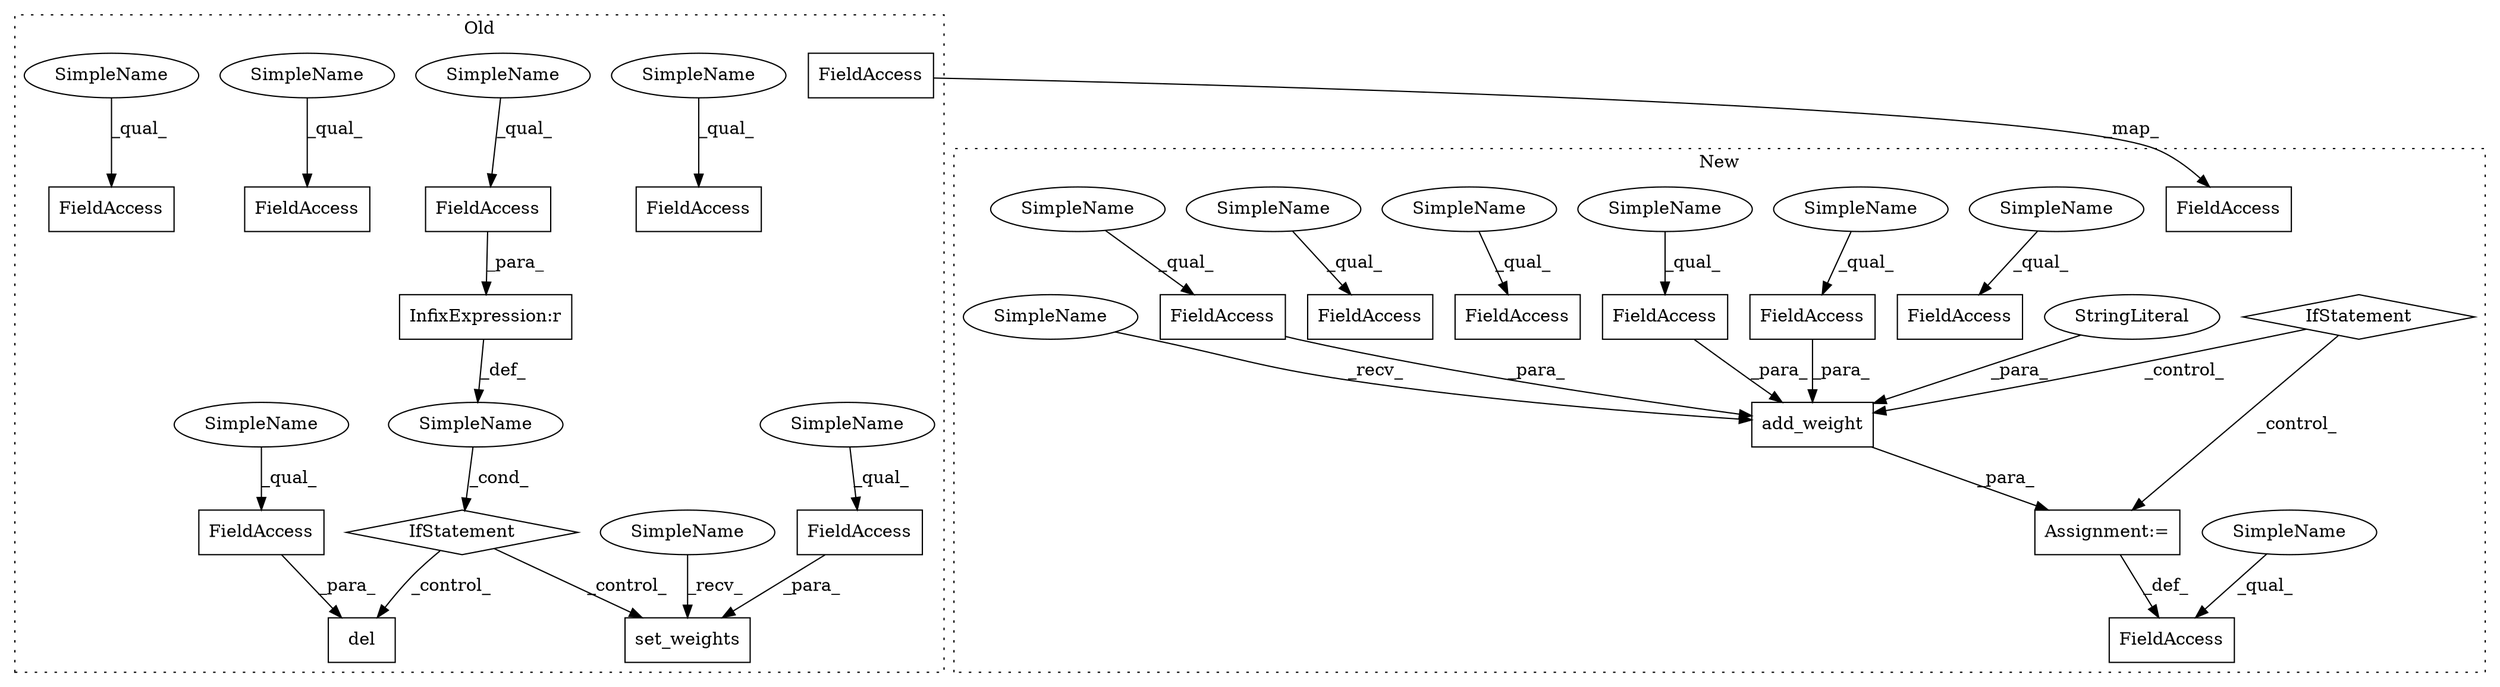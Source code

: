 digraph G {
subgraph cluster0 {
1 [label="set_weights" a="32" s="8470,8502" l="12,1" shape="box"];
3 [label="SimpleName" a="42" s="" l="" shape="ellipse"];
4 [label="del" a="32" s="8511,8535" l="4,1" shape="box"];
5 [label="FieldAccess" a="22" s="8482" l="20" shape="box"];
7 [label="InfixExpression:r" a="27" s="8447" l="4" shape="box"];
9 [label="FieldAccess" a="22" s="8427" l="20" shape="box"];
11 [label="FieldAccess" a="22" s="8515" l="20" shape="box"];
13 [label="FieldAccess" a="22" s="7996" l="14" shape="box"];
14 [label="FieldAccess" a="22" s="8239" l="6" shape="box"];
15 [label="IfStatement" a="25" s="8423,8455" l="4,2" shape="diamond"];
17 [label="FieldAccess" a="22" s="8073" l="16" shape="box"];
24 [label="FieldAccess" a="22" s="8192" l="17" shape="box"];
25 [label="SimpleName" a="42" s="8073" l="4" shape="ellipse"];
26 [label="SimpleName" a="42" s="8465" l="4" shape="ellipse"];
27 [label="SimpleName" a="42" s="8482" l="4" shape="ellipse"];
28 [label="SimpleName" a="42" s="8515" l="4" shape="ellipse"];
29 [label="SimpleName" a="42" s="8427" l="4" shape="ellipse"];
30 [label="SimpleName" a="42" s="8239" l="4" shape="ellipse"];
31 [label="SimpleName" a="42" s="7996" l="4" shape="ellipse"];
label = "Old";
style="dotted";
}
subgraph cluster1 {
2 [label="add_weight" a="32" s="14468,14600" l="11,1" shape="box"];
6 [label="StringLiteral" a="45" s="14529" l="18" shape="ellipse"];
8 [label="FieldAccess" a="22" s="14502" l="26" shape="box"];
10 [label="FieldAccess" a="22" s="14575" l="25" shape="box"];
12 [label="FieldAccess" a="22" s="14548" l="26" shape="box"];
16 [label="FieldAccess" a="22" s="14441" l="21" shape="box"];
18 [label="FieldAccess" a="22" s="14124" l="21" shape="box"];
19 [label="FieldAccess" a="22" s="14038" l="16" shape="box"];
20 [label="FieldAccess" a="22" s="14256" l="12" shape="box"];
21 [label="IfStatement" a="25" s="13529,13553" l="4,2" shape="diamond"];
22 [label="Assignment:=" a="7" s="14462" l="1" shape="box"];
23 [label="FieldAccess" a="22" s="14382" l="26" shape="box"];
32 [label="SimpleName" a="42" s="14124" l="4" shape="ellipse"];
33 [label="SimpleName" a="42" s="14441" l="4" shape="ellipse"];
34 [label="SimpleName" a="42" s="14548" l="4" shape="ellipse"];
35 [label="SimpleName" a="42" s="14575" l="4" shape="ellipse"];
36 [label="SimpleName" a="42" s="14256" l="4" shape="ellipse"];
37 [label="SimpleName" a="42" s="14038" l="4" shape="ellipse"];
38 [label="SimpleName" a="42" s="14463" l="4" shape="ellipse"];
39 [label="SimpleName" a="42" s="14502" l="4" shape="ellipse"];
label = "New";
style="dotted";
}
2 -> 22 [label="_para_"];
3 -> 15 [label="_cond_"];
5 -> 1 [label="_para_"];
6 -> 2 [label="_para_"];
7 -> 3 [label="_def_"];
8 -> 2 [label="_para_"];
9 -> 7 [label="_para_"];
10 -> 2 [label="_para_"];
11 -> 4 [label="_para_"];
12 -> 2 [label="_para_"];
15 -> 4 [label="_control_"];
15 -> 1 [label="_control_"];
21 -> 2 [label="_control_"];
21 -> 22 [label="_control_"];
22 -> 16 [label="_def_"];
24 -> 23 [label="_map_"];
25 -> 17 [label="_qual_"];
26 -> 1 [label="_recv_"];
27 -> 5 [label="_qual_"];
28 -> 11 [label="_qual_"];
29 -> 9 [label="_qual_"];
30 -> 14 [label="_qual_"];
31 -> 13 [label="_qual_"];
32 -> 18 [label="_qual_"];
33 -> 16 [label="_qual_"];
34 -> 12 [label="_qual_"];
35 -> 10 [label="_qual_"];
36 -> 20 [label="_qual_"];
37 -> 19 [label="_qual_"];
38 -> 2 [label="_recv_"];
39 -> 8 [label="_qual_"];
}
